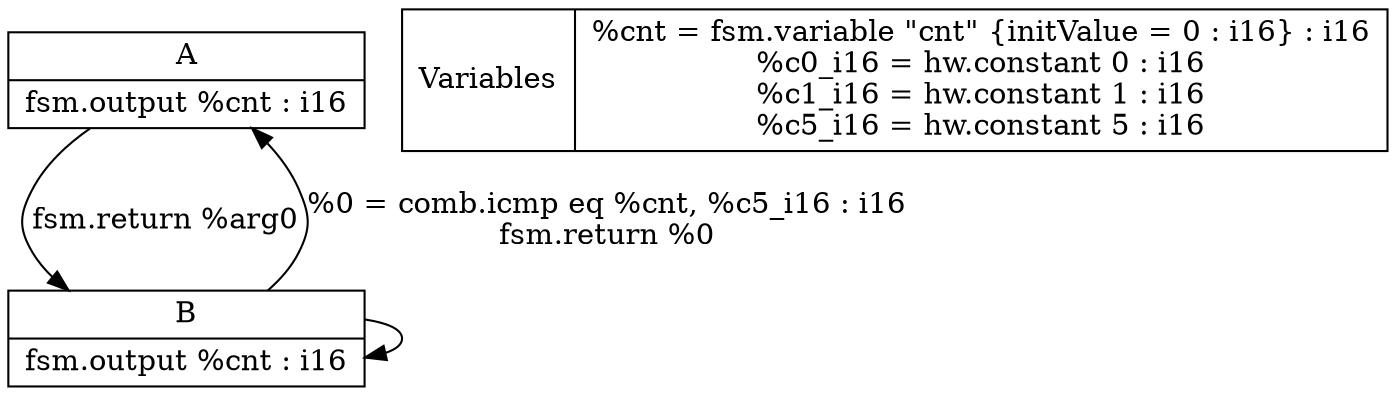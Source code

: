 digraph unnamed {

        Node0x151f2a200 [shape=record,label="{A|fsm.output %cnt : i16}"];
        Node0x151f2a200 -> Node0x151f2c2c0[label="fsm.return %arg0"];
        Node0x151f2c2c0 [shape=record,label="{B|fsm.output %cnt : i16}"];
        Node0x151f2c2c0 -> Node0x151f2a200[label="%0 = comb.icmp eq %cnt, %c5_i16 : i16\nfsm.return %0"];
        Node0x151f2c2c0 -> Node0x151f2c2c0;
variables [shape=record,label="Variables|%cnt = fsm.variable \"cnt\" \{initValue = 0 : i16\} : i16\n%c0_i16 = hw.constant 0 : i16\n%c1_i16 = hw.constant 1 : i16\n%c5_i16 = hw.constant 5 : i16"]}
digraph unnamed {

        Node0x153106340 [shape=record,label="{C|fsm.output %ack : i1}"];
        Node0x153106340 -> Node0x153106160[label="%0 = comb.icmp eq %arg0, %c0_i16 : i16\nfsm.return %0"];
        Node0x153106160 [shape=record,label="{D|fsm.output %ack : i1}"];
variables [shape=record,label="Variables|%ack = fsm.variable \"ack\" \{initValue = false\} : i1\n%c0_i16 = hw.constant 0 : i16\n%true = hw.constant true"]}
